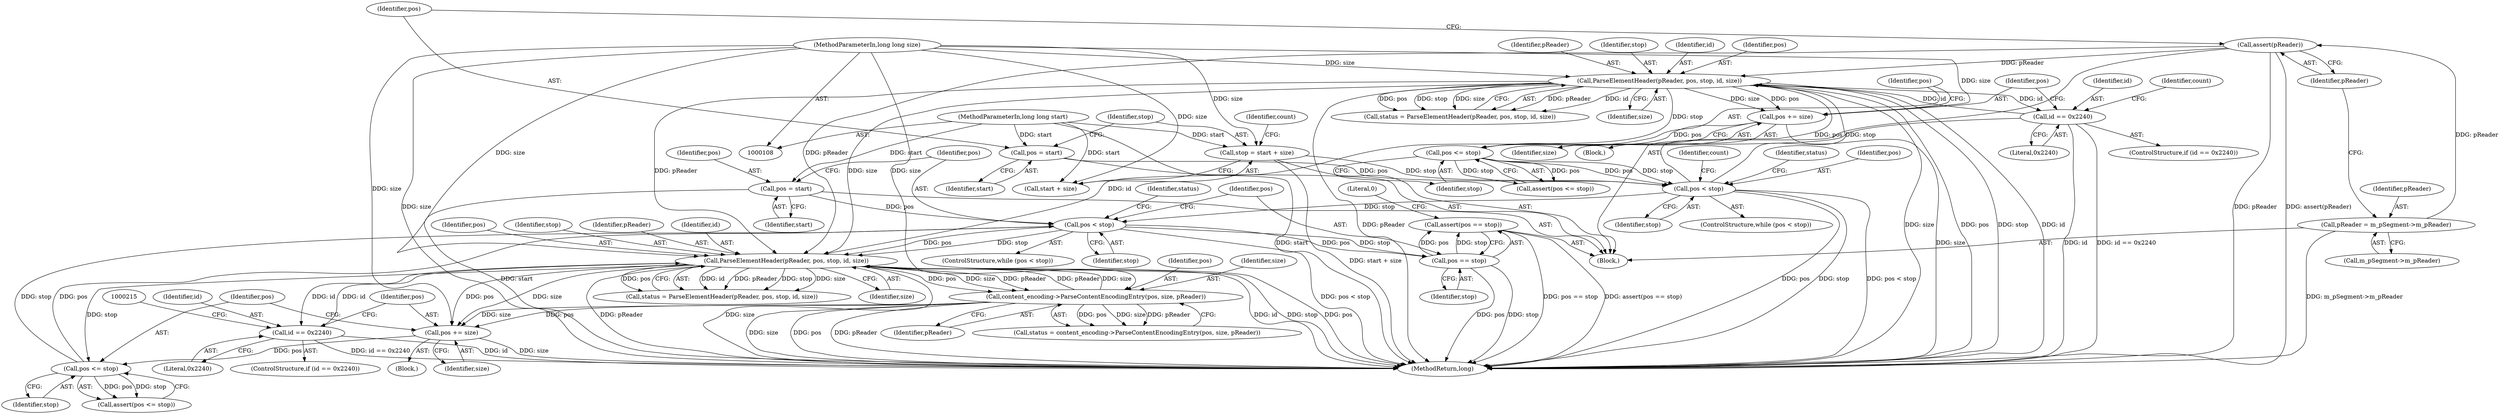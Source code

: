 digraph "0_Android_04839626ed859623901ebd3a5fd483982186b59d_182@API" {
"1000248" [label="(Call,assert(pos == stop))"];
"1000249" [label="(Call,pos == stop)"];
"1000188" [label="(Call,pos < stop)"];
"1000184" [label="(Call,pos = start)"];
"1000109" [label="(MethodParameterIn,long long start)"];
"1000245" [label="(Call,pos <= stop)"];
"1000241" [label="(Call,pos += size)"];
"1000225" [label="(Call,content_encoding->ParseContentEncodingEntry(pos, size, pReader))"];
"1000197" [label="(Call,ParseElementHeader(pReader, pos, stop, id, size))"];
"1000143" [label="(Call,ParseElementHeader(pReader, pos, stop, id, size))"];
"1000117" [label="(Call,assert(pReader))"];
"1000112" [label="(Call,pReader = m_pSegment->m_pReader)"];
"1000134" [label="(Call,pos < stop)"];
"1000165" [label="(Call,pos <= stop)"];
"1000161" [label="(Call,pos += size)"];
"1000110" [label="(MethodParameterIn,long long size)"];
"1000120" [label="(Call,pos = start)"];
"1000124" [label="(Call,stop = start + size)"];
"1000156" [label="(Call,id == 0x2240)"];
"1000210" [label="(Call,id == 0x2240)"];
"1000209" [label="(ControlStructure,if (id == 0x2240))"];
"1000227" [label="(Identifier,size)"];
"1000133" [label="(ControlStructure,while (pos < stop))"];
"1000143" [label="(Call,ParseElementHeader(pReader, pos, stop, id, size))"];
"1000190" [label="(Identifier,stop)"];
"1000161" [label="(Call,pos += size)"];
"1000124" [label="(Call,stop = start + size)"];
"1000241" [label="(Call,pos += size)"];
"1000226" [label="(Identifier,pos)"];
"1000254" [label="(MethodReturn,long)"];
"1000156" [label="(Call,id == 0x2240)"];
"1000114" [label="(Call,m_pSegment->m_pReader)"];
"1000137" [label="(Block,)"];
"1000141" [label="(Call,status = ParseElementHeader(pReader, pos, stop, id, size))"];
"1000200" [label="(Identifier,stop)"];
"1000186" [label="(Identifier,start)"];
"1000134" [label="(Call,pos < stop)"];
"1000184" [label="(Call,pos = start)"];
"1000210" [label="(Call,id == 0x2240)"];
"1000118" [label="(Identifier,pReader)"];
"1000195" [label="(Call,status = ParseElementHeader(pReader, pos, stop, id, size))"];
"1000125" [label="(Identifier,stop)"];
"1000253" [label="(Literal,0)"];
"1000166" [label="(Identifier,pos)"];
"1000247" [label="(Identifier,stop)"];
"1000155" [label="(ControlStructure,if (id == 0x2240))"];
"1000212" [label="(Literal,0x2240)"];
"1000164" [label="(Call,assert(pos <= stop))"];
"1000191" [label="(Block,)"];
"1000120" [label="(Call,pos = start)"];
"1000251" [label="(Identifier,stop)"];
"1000110" [label="(MethodParameterIn,long long size)"];
"1000198" [label="(Identifier,pReader)"];
"1000187" [label="(ControlStructure,while (pos < stop))"];
"1000250" [label="(Identifier,pos)"];
"1000145" [label="(Identifier,pos)"];
"1000142" [label="(Identifier,status)"];
"1000162" [label="(Identifier,pos)"];
"1000211" [label="(Identifier,id)"];
"1000157" [label="(Identifier,id)"];
"1000197" [label="(Call,ParseElementHeader(pReader, pos, stop, id, size))"];
"1000126" [label="(Call,start + size)"];
"1000144" [label="(Identifier,pReader)"];
"1000248" [label="(Call,assert(pos == stop))"];
"1000201" [label="(Identifier,id)"];
"1000117" [label="(Call,assert(pReader))"];
"1000244" [label="(Call,assert(pos <= stop))"];
"1000249" [label="(Call,pos == stop)"];
"1000189" [label="(Identifier,pos)"];
"1000135" [label="(Identifier,pos)"];
"1000170" [label="(Identifier,count)"];
"1000146" [label="(Identifier,stop)"];
"1000121" [label="(Identifier,pos)"];
"1000112" [label="(Call,pReader = m_pSegment->m_pReader)"];
"1000111" [label="(Block,)"];
"1000245" [label="(Call,pos <= stop)"];
"1000242" [label="(Identifier,pos)"];
"1000158" [label="(Literal,0x2240)"];
"1000196" [label="(Identifier,status)"];
"1000148" [label="(Identifier,size)"];
"1000228" [label="(Identifier,pReader)"];
"1000163" [label="(Identifier,size)"];
"1000113" [label="(Identifier,pReader)"];
"1000109" [label="(MethodParameterIn,long long start)"];
"1000243" [label="(Identifier,size)"];
"1000223" [label="(Call,status = content_encoding->ParseContentEncodingEntry(pos, size, pReader))"];
"1000122" [label="(Identifier,start)"];
"1000225" [label="(Call,content_encoding->ParseContentEncodingEntry(pos, size, pReader))"];
"1000188" [label="(Call,pos < stop)"];
"1000246" [label="(Identifier,pos)"];
"1000147" [label="(Identifier,id)"];
"1000160" [label="(Identifier,count)"];
"1000202" [label="(Identifier,size)"];
"1000131" [label="(Identifier,count)"];
"1000167" [label="(Identifier,stop)"];
"1000185" [label="(Identifier,pos)"];
"1000199" [label="(Identifier,pos)"];
"1000165" [label="(Call,pos <= stop)"];
"1000136" [label="(Identifier,stop)"];
"1000248" -> "1000111"  [label="AST: "];
"1000248" -> "1000249"  [label="CFG: "];
"1000249" -> "1000248"  [label="AST: "];
"1000253" -> "1000248"  [label="CFG: "];
"1000248" -> "1000254"  [label="DDG: assert(pos == stop)"];
"1000248" -> "1000254"  [label="DDG: pos == stop"];
"1000249" -> "1000248"  [label="DDG: pos"];
"1000249" -> "1000248"  [label="DDG: stop"];
"1000249" -> "1000251"  [label="CFG: "];
"1000250" -> "1000249"  [label="AST: "];
"1000251" -> "1000249"  [label="AST: "];
"1000249" -> "1000254"  [label="DDG: stop"];
"1000249" -> "1000254"  [label="DDG: pos"];
"1000188" -> "1000249"  [label="DDG: pos"];
"1000188" -> "1000249"  [label="DDG: stop"];
"1000188" -> "1000187"  [label="AST: "];
"1000188" -> "1000190"  [label="CFG: "];
"1000189" -> "1000188"  [label="AST: "];
"1000190" -> "1000188"  [label="AST: "];
"1000196" -> "1000188"  [label="CFG: "];
"1000250" -> "1000188"  [label="CFG: "];
"1000188" -> "1000254"  [label="DDG: pos < stop"];
"1000184" -> "1000188"  [label="DDG: pos"];
"1000245" -> "1000188"  [label="DDG: pos"];
"1000245" -> "1000188"  [label="DDG: stop"];
"1000134" -> "1000188"  [label="DDG: stop"];
"1000188" -> "1000197"  [label="DDG: pos"];
"1000188" -> "1000197"  [label="DDG: stop"];
"1000184" -> "1000111"  [label="AST: "];
"1000184" -> "1000186"  [label="CFG: "];
"1000185" -> "1000184"  [label="AST: "];
"1000186" -> "1000184"  [label="AST: "];
"1000189" -> "1000184"  [label="CFG: "];
"1000184" -> "1000254"  [label="DDG: start"];
"1000109" -> "1000184"  [label="DDG: start"];
"1000109" -> "1000108"  [label="AST: "];
"1000109" -> "1000254"  [label="DDG: start"];
"1000109" -> "1000120"  [label="DDG: start"];
"1000109" -> "1000124"  [label="DDG: start"];
"1000109" -> "1000126"  [label="DDG: start"];
"1000245" -> "1000244"  [label="AST: "];
"1000245" -> "1000247"  [label="CFG: "];
"1000246" -> "1000245"  [label="AST: "];
"1000247" -> "1000245"  [label="AST: "];
"1000244" -> "1000245"  [label="CFG: "];
"1000245" -> "1000244"  [label="DDG: pos"];
"1000245" -> "1000244"  [label="DDG: stop"];
"1000241" -> "1000245"  [label="DDG: pos"];
"1000197" -> "1000245"  [label="DDG: stop"];
"1000241" -> "1000191"  [label="AST: "];
"1000241" -> "1000243"  [label="CFG: "];
"1000242" -> "1000241"  [label="AST: "];
"1000243" -> "1000241"  [label="AST: "];
"1000246" -> "1000241"  [label="CFG: "];
"1000241" -> "1000254"  [label="DDG: size"];
"1000225" -> "1000241"  [label="DDG: size"];
"1000225" -> "1000241"  [label="DDG: pos"];
"1000197" -> "1000241"  [label="DDG: size"];
"1000197" -> "1000241"  [label="DDG: pos"];
"1000110" -> "1000241"  [label="DDG: size"];
"1000225" -> "1000223"  [label="AST: "];
"1000225" -> "1000228"  [label="CFG: "];
"1000226" -> "1000225"  [label="AST: "];
"1000227" -> "1000225"  [label="AST: "];
"1000228" -> "1000225"  [label="AST: "];
"1000223" -> "1000225"  [label="CFG: "];
"1000225" -> "1000254"  [label="DDG: size"];
"1000225" -> "1000254"  [label="DDG: pos"];
"1000225" -> "1000254"  [label="DDG: pReader"];
"1000225" -> "1000197"  [label="DDG: pReader"];
"1000225" -> "1000197"  [label="DDG: size"];
"1000225" -> "1000223"  [label="DDG: pos"];
"1000225" -> "1000223"  [label="DDG: size"];
"1000225" -> "1000223"  [label="DDG: pReader"];
"1000197" -> "1000225"  [label="DDG: pos"];
"1000197" -> "1000225"  [label="DDG: size"];
"1000197" -> "1000225"  [label="DDG: pReader"];
"1000110" -> "1000225"  [label="DDG: size"];
"1000197" -> "1000195"  [label="AST: "];
"1000197" -> "1000202"  [label="CFG: "];
"1000198" -> "1000197"  [label="AST: "];
"1000199" -> "1000197"  [label="AST: "];
"1000200" -> "1000197"  [label="AST: "];
"1000201" -> "1000197"  [label="AST: "];
"1000202" -> "1000197"  [label="AST: "];
"1000195" -> "1000197"  [label="CFG: "];
"1000197" -> "1000254"  [label="DDG: id"];
"1000197" -> "1000254"  [label="DDG: stop"];
"1000197" -> "1000254"  [label="DDG: pos"];
"1000197" -> "1000254"  [label="DDG: pReader"];
"1000197" -> "1000254"  [label="DDG: size"];
"1000197" -> "1000195"  [label="DDG: id"];
"1000197" -> "1000195"  [label="DDG: pReader"];
"1000197" -> "1000195"  [label="DDG: stop"];
"1000197" -> "1000195"  [label="DDG: size"];
"1000197" -> "1000195"  [label="DDG: pos"];
"1000143" -> "1000197"  [label="DDG: pReader"];
"1000143" -> "1000197"  [label="DDG: size"];
"1000117" -> "1000197"  [label="DDG: pReader"];
"1000156" -> "1000197"  [label="DDG: id"];
"1000210" -> "1000197"  [label="DDG: id"];
"1000110" -> "1000197"  [label="DDG: size"];
"1000197" -> "1000210"  [label="DDG: id"];
"1000143" -> "1000141"  [label="AST: "];
"1000143" -> "1000148"  [label="CFG: "];
"1000144" -> "1000143"  [label="AST: "];
"1000145" -> "1000143"  [label="AST: "];
"1000146" -> "1000143"  [label="AST: "];
"1000147" -> "1000143"  [label="AST: "];
"1000148" -> "1000143"  [label="AST: "];
"1000141" -> "1000143"  [label="CFG: "];
"1000143" -> "1000254"  [label="DDG: pReader"];
"1000143" -> "1000254"  [label="DDG: size"];
"1000143" -> "1000254"  [label="DDG: pos"];
"1000143" -> "1000254"  [label="DDG: stop"];
"1000143" -> "1000254"  [label="DDG: id"];
"1000143" -> "1000141"  [label="DDG: pReader"];
"1000143" -> "1000141"  [label="DDG: id"];
"1000143" -> "1000141"  [label="DDG: pos"];
"1000143" -> "1000141"  [label="DDG: stop"];
"1000143" -> "1000141"  [label="DDG: size"];
"1000117" -> "1000143"  [label="DDG: pReader"];
"1000134" -> "1000143"  [label="DDG: pos"];
"1000134" -> "1000143"  [label="DDG: stop"];
"1000156" -> "1000143"  [label="DDG: id"];
"1000110" -> "1000143"  [label="DDG: size"];
"1000143" -> "1000156"  [label="DDG: id"];
"1000143" -> "1000161"  [label="DDG: size"];
"1000143" -> "1000161"  [label="DDG: pos"];
"1000143" -> "1000165"  [label="DDG: stop"];
"1000117" -> "1000111"  [label="AST: "];
"1000117" -> "1000118"  [label="CFG: "];
"1000118" -> "1000117"  [label="AST: "];
"1000121" -> "1000117"  [label="CFG: "];
"1000117" -> "1000254"  [label="DDG: pReader"];
"1000117" -> "1000254"  [label="DDG: assert(pReader)"];
"1000112" -> "1000117"  [label="DDG: pReader"];
"1000112" -> "1000111"  [label="AST: "];
"1000112" -> "1000114"  [label="CFG: "];
"1000113" -> "1000112"  [label="AST: "];
"1000114" -> "1000112"  [label="AST: "];
"1000118" -> "1000112"  [label="CFG: "];
"1000112" -> "1000254"  [label="DDG: m_pSegment->m_pReader"];
"1000134" -> "1000133"  [label="AST: "];
"1000134" -> "1000136"  [label="CFG: "];
"1000135" -> "1000134"  [label="AST: "];
"1000136" -> "1000134"  [label="AST: "];
"1000142" -> "1000134"  [label="CFG: "];
"1000170" -> "1000134"  [label="CFG: "];
"1000134" -> "1000254"  [label="DDG: pos < stop"];
"1000134" -> "1000254"  [label="DDG: pos"];
"1000134" -> "1000254"  [label="DDG: stop"];
"1000165" -> "1000134"  [label="DDG: pos"];
"1000165" -> "1000134"  [label="DDG: stop"];
"1000120" -> "1000134"  [label="DDG: pos"];
"1000124" -> "1000134"  [label="DDG: stop"];
"1000165" -> "1000164"  [label="AST: "];
"1000165" -> "1000167"  [label="CFG: "];
"1000166" -> "1000165"  [label="AST: "];
"1000167" -> "1000165"  [label="AST: "];
"1000164" -> "1000165"  [label="CFG: "];
"1000165" -> "1000164"  [label="DDG: pos"];
"1000165" -> "1000164"  [label="DDG: stop"];
"1000161" -> "1000165"  [label="DDG: pos"];
"1000161" -> "1000137"  [label="AST: "];
"1000161" -> "1000163"  [label="CFG: "];
"1000162" -> "1000161"  [label="AST: "];
"1000163" -> "1000161"  [label="AST: "];
"1000166" -> "1000161"  [label="CFG: "];
"1000161" -> "1000254"  [label="DDG: size"];
"1000110" -> "1000161"  [label="DDG: size"];
"1000110" -> "1000108"  [label="AST: "];
"1000110" -> "1000254"  [label="DDG: size"];
"1000110" -> "1000124"  [label="DDG: size"];
"1000110" -> "1000126"  [label="DDG: size"];
"1000120" -> "1000111"  [label="AST: "];
"1000120" -> "1000122"  [label="CFG: "];
"1000121" -> "1000120"  [label="AST: "];
"1000122" -> "1000120"  [label="AST: "];
"1000125" -> "1000120"  [label="CFG: "];
"1000124" -> "1000111"  [label="AST: "];
"1000124" -> "1000126"  [label="CFG: "];
"1000125" -> "1000124"  [label="AST: "];
"1000126" -> "1000124"  [label="AST: "];
"1000131" -> "1000124"  [label="CFG: "];
"1000124" -> "1000254"  [label="DDG: start + size"];
"1000156" -> "1000155"  [label="AST: "];
"1000156" -> "1000158"  [label="CFG: "];
"1000157" -> "1000156"  [label="AST: "];
"1000158" -> "1000156"  [label="AST: "];
"1000160" -> "1000156"  [label="CFG: "];
"1000162" -> "1000156"  [label="CFG: "];
"1000156" -> "1000254"  [label="DDG: id"];
"1000156" -> "1000254"  [label="DDG: id == 0x2240"];
"1000210" -> "1000209"  [label="AST: "];
"1000210" -> "1000212"  [label="CFG: "];
"1000211" -> "1000210"  [label="AST: "];
"1000212" -> "1000210"  [label="AST: "];
"1000215" -> "1000210"  [label="CFG: "];
"1000242" -> "1000210"  [label="CFG: "];
"1000210" -> "1000254"  [label="DDG: id == 0x2240"];
"1000210" -> "1000254"  [label="DDG: id"];
}
